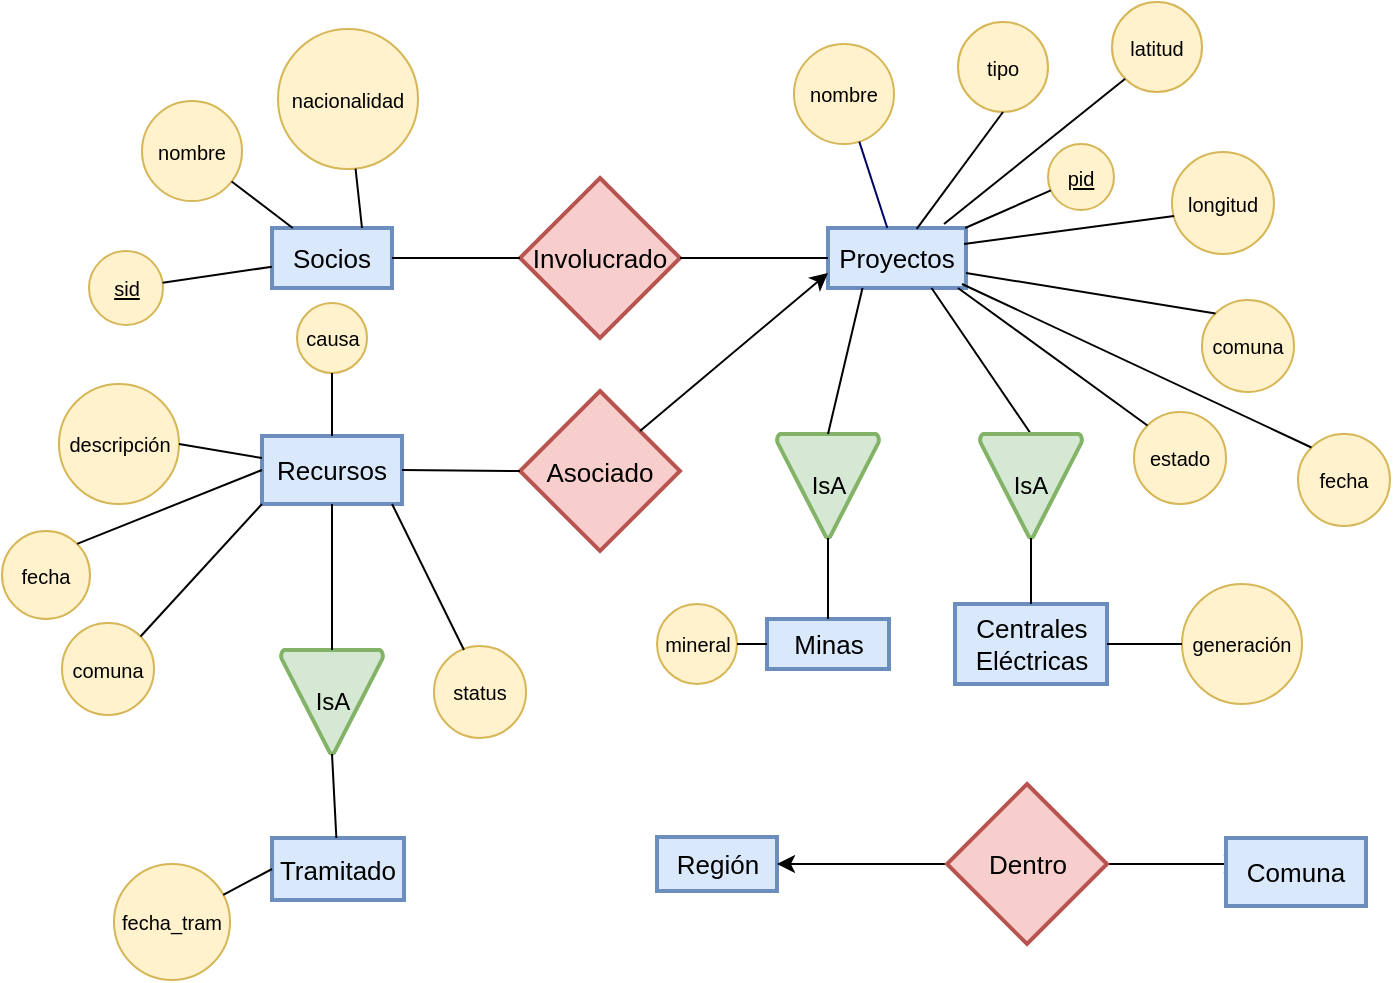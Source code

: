 <mxfile pages="2" version="11.2.8" type="device"><diagram id="fc1f3b67-3c9b-b1b3-7705-706421d27264" name="ERD Habit Tracker app"><mxGraphModel dx="1807" dy="481" grid="1" gridSize="10" guides="1" tooltips="1" connect="1" arrows="1" fold="1" page="1" pageScale="1" pageWidth="850" pageHeight="1100" math="0" shadow="0"><root><mxCell id="0"/><mxCell id="1" parent="0"/><mxCell id="4cd4486c729dc68b-1" value="Socios" style="strokeWidth=2;whiteSpace=wrap;html=1;align=center;fontSize=13;fontFamily=Helvetica;strokeColor=#6c8ebf;fillColor=#dae8fc;" parent="1" vertex="1"><mxGeometry x="105" y="162" width="60" height="30" as="geometry"/></mxCell><mxCell id="4a63a70a29bb4ada-1" value="nombre" style="ellipse;whiteSpace=wrap;html=1;aspect=fixed;fontSize=10;fillColor=#fff2cc;strokeColor=#d6b656;" parent="1" vertex="1"><mxGeometry x="40" y="98.5" width="50" height="50" as="geometry"/></mxCell><mxCell id="4a63a70a29bb4ada-2" value="&lt;u&gt;sid&lt;/u&gt;" style="ellipse;whiteSpace=wrap;html=1;aspect=fixed;fontSize=10;fillColor=#fff2cc;strokeColor=#d6b656;" parent="1" vertex="1"><mxGeometry x="13.5" y="173.5" width="37" height="37" as="geometry"/></mxCell><mxCell id="4a63a70a29bb4ada-5" value="Proyectos" style="strokeWidth=2;whiteSpace=wrap;html=1;align=center;fontSize=13;fontFamily=Helvetica;strokeColor=#6c8ebf;fillColor=#dae8fc;" parent="1" vertex="1"><mxGeometry x="383" y="162" width="69" height="30" as="geometry"/></mxCell><mxCell id="4a63a70a29bb4ada-6" value="nombre" style="ellipse;whiteSpace=wrap;html=1;aspect=fixed;fontSize=10;fillColor=#fff2cc;strokeColor=#d6b656;" parent="1" vertex="1"><mxGeometry x="366" y="70" width="50" height="50" as="geometry"/></mxCell><mxCell id="5ecfb9fce94ea102-6" value="" style="edgeStyle=none;rounded=0;html=1;startArrow=none;startFill=0;endArrow=none;endFill=0;jettySize=auto;orthogonalLoop=1;strokeColor=#000066;fontSize=13;" parent="1" source="4a63a70a29bb4ada-6" target="4a63a70a29bb4ada-5" edge="1"><mxGeometry relative="1" as="geometry"/></mxCell><mxCell id="4a63a70a29bb4ada-8" value="&lt;u&gt;pid&lt;/u&gt;" style="ellipse;whiteSpace=wrap;html=1;aspect=fixed;fontSize=10;fillColor=#fff2cc;strokeColor=#d6b656;" parent="1" vertex="1"><mxGeometry x="493" y="120" width="33" height="33" as="geometry"/></mxCell><mxCell id="4a63a70a29bb4ada-48" style="rounded=0;html=1;endArrow=none;endFill=0;jettySize=auto;orthogonalLoop=1;fontSize=12;" parent="1" source="4a63a70a29bb4ada-8" target="4a63a70a29bb4ada-5" edge="1"><mxGeometry relative="1" as="geometry"/></mxCell><mxCell id="4a63a70a29bb4ada-54" style="edgeStyle=none;rounded=0;html=1;endArrow=none;endFill=0;jettySize=auto;orthogonalLoop=1;fontSize=12;" parent="1" source="4a63a70a29bb4ada-2" target="4cd4486c729dc68b-1" edge="1"><mxGeometry relative="1" as="geometry"/></mxCell><mxCell id="4a63a70a29bb4ada-55" style="edgeStyle=none;rounded=0;html=1;endArrow=none;endFill=0;jettySize=auto;orthogonalLoop=1;fontSize=12;" parent="1" source="4a63a70a29bb4ada-1" target="4cd4486c729dc68b-1" edge="1"><mxGeometry relative="1" as="geometry"/></mxCell><mxCell id="4a63a70a29bb4ada-4" value="Involucrado" style="shape=rhombus;strokeWidth=2;fontSize=13;perimeter=rhombusPerimeter;whiteSpace=wrap;html=1;align=center;fillColor=#f8cecc;strokeColor=#b85450;" parent="1" vertex="1"><mxGeometry x="229" y="137" width="80" height="80" as="geometry"/></mxCell><mxCell id="Z2ZBK7gpuaNZrkagt2NN-3" value="" style="endArrow=none;html=1;exitX=1;exitY=0.5;exitDx=0;exitDy=0;entryX=0;entryY=0.5;entryDx=0;entryDy=0;" parent="1" source="4cd4486c729dc68b-1" target="4a63a70a29bb4ada-4" edge="1"><mxGeometry width="50" height="50" relative="1" as="geometry"><mxPoint x="240" y="385" as="sourcePoint"/><mxPoint x="290" y="335" as="targetPoint"/></mxGeometry></mxCell><mxCell id="Z2ZBK7gpuaNZrkagt2NN-4" value="" style="endArrow=none;html=1;exitX=1;exitY=0.5;exitDx=0;exitDy=0;entryX=0;entryY=0.5;entryDx=0;entryDy=0;" parent="1" source="4a63a70a29bb4ada-4" target="4a63a70a29bb4ada-5" edge="1"><mxGeometry width="50" height="50" relative="1" as="geometry"><mxPoint x="376" y="223" as="sourcePoint"/><mxPoint x="501" y="223" as="targetPoint"/></mxGeometry></mxCell><mxCell id="Z2ZBK7gpuaNZrkagt2NN-5" value="nacionalidad" style="ellipse;whiteSpace=wrap;html=1;aspect=fixed;fontSize=10;fillColor=#fff2cc;strokeColor=#d6b656;" parent="1" vertex="1"><mxGeometry x="108" y="62.5" width="70" height="70" as="geometry"/></mxCell><mxCell id="Z2ZBK7gpuaNZrkagt2NN-57" value="causa" style="ellipse;whiteSpace=wrap;html=1;aspect=fixed;fontSize=10;fillColor=#fff2cc;strokeColor=#d6b656;" parent="1" vertex="1"><mxGeometry x="117.5" y="199.5" width="35" height="35" as="geometry"/></mxCell><mxCell id="Z2ZBK7gpuaNZrkagt2NN-6" style="edgeStyle=none;rounded=0;html=1;endArrow=none;endFill=0;jettySize=auto;orthogonalLoop=1;fontSize=12;entryX=0.75;entryY=0;entryDx=0;entryDy=0;" parent="1" source="Z2ZBK7gpuaNZrkagt2NN-5" target="4cd4486c729dc68b-1" edge="1"><mxGeometry relative="1" as="geometry"><mxPoint x="215.812" y="150" as="targetPoint"/></mxGeometry></mxCell><mxCell id="Z2ZBK7gpuaNZrkagt2NN-8" value="tipo" style="ellipse;whiteSpace=wrap;html=1;aspect=fixed;fontSize=10;fillColor=#fff2cc;strokeColor=#d6b656;" parent="1" vertex="1"><mxGeometry x="448" y="59" width="45" height="45" as="geometry"/></mxCell><mxCell id="Z2ZBK7gpuaNZrkagt2NN-10" value="IsA" style="strokeWidth=2;html=1;shape=mxgraph.flowchart.merge_or_storage;whiteSpace=wrap;fillColor=#d5e8d4;strokeColor=#82b366;" parent="1" vertex="1"><mxGeometry x="357.5" y="265" width="51" height="52" as="geometry"/></mxCell><mxCell id="Z2ZBK7gpuaNZrkagt2NN-13" value="" style="endArrow=none;html=1;exitX=0.75;exitY=1;exitDx=0;exitDy=0;entryX=0.5;entryY=0;entryDx=0;entryDy=0;entryPerimeter=0;" parent="1" source="4a63a70a29bb4ada-5" target="Z2ZBK7gpuaNZrkagt2NN-14" edge="1"><mxGeometry width="50" height="50" relative="1" as="geometry"><mxPoint x="-89" y="790" as="sourcePoint"/><mxPoint x="467.5" y="265" as="targetPoint"/></mxGeometry></mxCell><mxCell id="Z2ZBK7gpuaNZrkagt2NN-14" value="IsA" style="strokeWidth=2;html=1;shape=mxgraph.flowchart.merge_or_storage;whiteSpace=wrap;fillColor=#d5e8d4;strokeColor=#82b366;" parent="1" vertex="1"><mxGeometry x="459" y="265" width="51" height="52" as="geometry"/></mxCell><mxCell id="Z2ZBK7gpuaNZrkagt2NN-15" value="" style="endArrow=none;html=1;entryX=0.5;entryY=0;entryDx=0;entryDy=0;entryPerimeter=0;exitX=0.25;exitY=1;exitDx=0;exitDy=0;" parent="1" source="4a63a70a29bb4ada-5" target="Z2ZBK7gpuaNZrkagt2NN-10" edge="1"><mxGeometry width="50" height="50" relative="1" as="geometry"><mxPoint x="406.625" y="220" as="sourcePoint"/><mxPoint x="365.5" y="265" as="targetPoint"/></mxGeometry></mxCell><mxCell id="Z2ZBK7gpuaNZrkagt2NN-21" style="rounded=0;html=1;endArrow=none;endFill=0;jettySize=auto;orthogonalLoop=1;fontSize=12;entryX=0.643;entryY=0.014;entryDx=0;entryDy=0;entryPerimeter=0;exitX=0.5;exitY=1;exitDx=0;exitDy=0;" parent="1" source="Z2ZBK7gpuaNZrkagt2NN-8" target="4a63a70a29bb4ada-5" edge="1"><mxGeometry relative="1" as="geometry"><mxPoint x="505.549" y="155.311" as="sourcePoint"/><mxPoint x="462" y="182.865" as="targetPoint"/></mxGeometry></mxCell><mxCell id="Z2ZBK7gpuaNZrkagt2NN-24" value="Centrales Eléctricas" style="strokeWidth=2;whiteSpace=wrap;html=1;align=center;fontSize=13;fontFamily=Helvetica;strokeColor=#6c8ebf;fillColor=#dae8fc;" parent="1" vertex="1"><mxGeometry x="446.5" y="350" width="76" height="40" as="geometry"/></mxCell><mxCell id="Z2ZBK7gpuaNZrkagt2NN-25" value="Minas" style="strokeWidth=2;whiteSpace=wrap;html=1;align=center;fontSize=13;fontFamily=Helvetica;strokeColor=#6c8ebf;fillColor=#dae8fc;" parent="1" vertex="1"><mxGeometry x="352.5" y="357.5" width="61" height="25" as="geometry"/></mxCell><mxCell id="Z2ZBK7gpuaNZrkagt2NN-26" value="" style="endArrow=none;html=1;exitX=0.5;exitY=1;exitDx=0;exitDy=0;exitPerimeter=0;" parent="1" source="Z2ZBK7gpuaNZrkagt2NN-10" target="Z2ZBK7gpuaNZrkagt2NN-25" edge="1"><mxGeometry width="50" height="50" relative="1" as="geometry"><mxPoint x="409.25" y="200" as="sourcePoint"/><mxPoint x="392" y="284" as="targetPoint"/></mxGeometry></mxCell><mxCell id="Z2ZBK7gpuaNZrkagt2NN-28" value="" style="endArrow=none;html=1;entryX=0.5;entryY=0;entryDx=0;entryDy=0;exitX=0.5;exitY=1;exitDx=0;exitDy=0;exitPerimeter=0;" parent="1" source="Z2ZBK7gpuaNZrkagt2NN-14" target="Z2ZBK7gpuaNZrkagt2NN-24" edge="1"><mxGeometry width="50" height="50" relative="1" as="geometry"><mxPoint x="419.25" y="210" as="sourcePoint"/><mxPoint x="402" y="294" as="targetPoint"/></mxGeometry></mxCell><mxCell id="Z2ZBK7gpuaNZrkagt2NN-29" value="generación" style="ellipse;whiteSpace=wrap;html=1;aspect=fixed;fontSize=10;fillColor=#fff2cc;strokeColor=#d6b656;" parent="1" vertex="1"><mxGeometry x="560" y="340" width="60" height="60" as="geometry"/></mxCell><mxCell id="Z2ZBK7gpuaNZrkagt2NN-30" style="rounded=0;html=1;endArrow=none;endFill=0;jettySize=auto;orthogonalLoop=1;fontSize=12;entryX=1;entryY=0.5;entryDx=0;entryDy=0;" parent="1" source="Z2ZBK7gpuaNZrkagt2NN-29" target="Z2ZBK7gpuaNZrkagt2NN-24" edge="1"><mxGeometry relative="1" as="geometry"><mxPoint x="662.549" y="361.311" as="sourcePoint"/><mxPoint x="583.367" y="366.42" as="targetPoint"/></mxGeometry></mxCell><mxCell id="Z2ZBK7gpuaNZrkagt2NN-31" value="mineral" style="ellipse;whiteSpace=wrap;html=1;aspect=fixed;fontSize=10;fillColor=#fff2cc;strokeColor=#d6b656;" parent="1" vertex="1"><mxGeometry x="297.5" y="350" width="40" height="40" as="geometry"/></mxCell><mxCell id="Z2ZBK7gpuaNZrkagt2NN-32" style="rounded=0;html=1;endArrow=none;endFill=0;jettySize=auto;orthogonalLoop=1;fontSize=12;entryX=0;entryY=0.5;entryDx=0;entryDy=0;" parent="1" source="Z2ZBK7gpuaNZrkagt2NN-31" target="Z2ZBK7gpuaNZrkagt2NN-25" edge="1"><mxGeometry relative="1" as="geometry"><mxPoint x="337.549" y="383.811" as="sourcePoint"/><mxPoint x="330" y="398" as="targetPoint"/></mxGeometry></mxCell><mxCell id="Z2ZBK7gpuaNZrkagt2NN-33" value="latitud" style="ellipse;whiteSpace=wrap;html=1;aspect=fixed;fontSize=10;fillColor=#fff2cc;strokeColor=#d6b656;" parent="1" vertex="1"><mxGeometry x="525" y="49" width="45" height="45" as="geometry"/></mxCell><mxCell id="Z2ZBK7gpuaNZrkagt2NN-34" style="rounded=0;html=1;endArrow=none;endFill=0;jettySize=auto;orthogonalLoop=1;fontSize=12;exitX=0;exitY=1;exitDx=0;exitDy=0;" parent="1" source="Z2ZBK7gpuaNZrkagt2NN-33" edge="1"><mxGeometry relative="1" as="geometry"><mxPoint x="515.549" y="165.311" as="sourcePoint"/><mxPoint x="441" y="160" as="targetPoint"/></mxGeometry></mxCell><mxCell id="Z2ZBK7gpuaNZrkagt2NN-36" value="longitud" style="ellipse;whiteSpace=wrap;html=1;aspect=fixed;fontSize=10;fillColor=#fff2cc;strokeColor=#d6b656;" parent="1" vertex="1"><mxGeometry x="555" y="124" width="51" height="51" as="geometry"/></mxCell><mxCell id="Z2ZBK7gpuaNZrkagt2NN-37" style="rounded=0;html=1;endArrow=none;endFill=0;jettySize=auto;orthogonalLoop=1;fontSize=12;exitX=0.021;exitY=0.627;exitDx=0;exitDy=0;exitPerimeter=0;" parent="1" source="Z2ZBK7gpuaNZrkagt2NN-36" edge="1"><mxGeometry relative="1" as="geometry"><mxPoint x="525.549" y="175.311" as="sourcePoint"/><mxPoint x="451" y="170" as="targetPoint"/></mxGeometry></mxCell><mxCell id="Z2ZBK7gpuaNZrkagt2NN-40" value="comuna" style="ellipse;whiteSpace=wrap;html=1;aspect=fixed;fontSize=10;fillColor=#fff2cc;strokeColor=#d6b656;" parent="1" vertex="1"><mxGeometry x="570" y="198" width="46" height="46" as="geometry"/></mxCell><mxCell id="Z2ZBK7gpuaNZrkagt2NN-42" style="rounded=0;html=1;endArrow=none;endFill=0;jettySize=auto;orthogonalLoop=1;fontSize=12;exitX=0;exitY=0;exitDx=0;exitDy=0;entryX=1;entryY=0.75;entryDx=0;entryDy=0;" parent="1" source="Z2ZBK7gpuaNZrkagt2NN-40" target="4a63a70a29bb4ada-5" edge="1"><mxGeometry relative="1" as="geometry"><mxPoint x="628.966" y="190.842" as="sourcePoint"/><mxPoint x="461" y="185.995" as="targetPoint"/></mxGeometry></mxCell><mxCell id="Z2ZBK7gpuaNZrkagt2NN-43" value="fecha" style="ellipse;whiteSpace=wrap;html=1;aspect=fixed;fontSize=10;fillColor=#fff2cc;strokeColor=#d6b656;" parent="1" vertex="1"><mxGeometry x="618" y="265" width="46" height="46" as="geometry"/></mxCell><mxCell id="Z2ZBK7gpuaNZrkagt2NN-44" style="rounded=0;html=1;endArrow=none;endFill=0;jettySize=auto;orthogonalLoop=1;fontSize=12;exitX=0;exitY=0;exitDx=0;exitDy=0;" parent="1" source="Z2ZBK7gpuaNZrkagt2NN-43" edge="1"><mxGeometry relative="1" as="geometry"><mxPoint x="685.466" y="251.842" as="sourcePoint"/><mxPoint x="450" y="190" as="targetPoint"/></mxGeometry></mxCell><mxCell id="Z2ZBK7gpuaNZrkagt2NN-45" value="estado" style="ellipse;whiteSpace=wrap;html=1;aspect=fixed;fontSize=10;fillColor=#fff2cc;strokeColor=#d6b656;" parent="1" vertex="1"><mxGeometry x="536" y="254" width="46" height="46" as="geometry"/></mxCell><mxCell id="Z2ZBK7gpuaNZrkagt2NN-46" style="rounded=0;html=1;endArrow=none;endFill=0;jettySize=auto;orthogonalLoop=1;fontSize=12;exitX=0;exitY=0;exitDx=0;exitDy=0;entryX=0.942;entryY=1;entryDx=0;entryDy=0;entryPerimeter=0;" parent="1" source="Z2ZBK7gpuaNZrkagt2NN-45" target="4a63a70a29bb4ada-5" edge="1"><mxGeometry relative="1" as="geometry"><mxPoint x="695.466" y="261.842" as="sourcePoint"/><mxPoint x="461" y="192.5" as="targetPoint"/></mxGeometry></mxCell><mxCell id="Z2ZBK7gpuaNZrkagt2NN-48" value="Recursos" style="strokeWidth=2;whiteSpace=wrap;html=1;align=center;fontSize=13;fontFamily=Helvetica;strokeColor=#6c8ebf;fillColor=#dae8fc;" parent="1" vertex="1"><mxGeometry x="100" y="266" width="70" height="34" as="geometry"/></mxCell><mxCell id="Z2ZBK7gpuaNZrkagt2NN-50" value="Asociado" style="shape=rhombus;strokeWidth=2;fontSize=13;perimeter=rhombusPerimeter;whiteSpace=wrap;html=1;align=center;fillColor=#f8cecc;strokeColor=#b85450;" parent="1" vertex="1"><mxGeometry x="229" y="243.5" width="80" height="80" as="geometry"/></mxCell><mxCell id="Z2ZBK7gpuaNZrkagt2NN-53" value="" style="endArrow=classic;html=1;exitX=1;exitY=0;exitDx=0;exitDy=0;entryX=0;entryY=0.75;entryDx=0;entryDy=0;" parent="1" source="Z2ZBK7gpuaNZrkagt2NN-50" target="4a63a70a29bb4ada-5" edge="1"><mxGeometry width="50" height="50" relative="1" as="geometry"><mxPoint x="290" y="270" as="sourcePoint"/><mxPoint x="80" y="740" as="targetPoint"/></mxGeometry></mxCell><mxCell id="Z2ZBK7gpuaNZrkagt2NN-55" value="" style="endArrow=none;html=1;exitX=1;exitY=0.5;exitDx=0;exitDy=0;entryX=0;entryY=0.5;entryDx=0;entryDy=0;" parent="1" source="Z2ZBK7gpuaNZrkagt2NN-48" target="Z2ZBK7gpuaNZrkagt2NN-50" edge="1"><mxGeometry width="50" height="50" relative="1" as="geometry"><mxPoint x="30" y="790" as="sourcePoint"/><mxPoint x="80" y="740" as="targetPoint"/></mxGeometry></mxCell><mxCell id="Z2ZBK7gpuaNZrkagt2NN-59" value="descripción" style="ellipse;whiteSpace=wrap;html=1;aspect=fixed;fontSize=10;fillColor=#fff2cc;strokeColor=#d6b656;" parent="1" vertex="1"><mxGeometry x="-1.5" y="240" width="60" height="60" as="geometry"/></mxCell><mxCell id="Z2ZBK7gpuaNZrkagt2NN-60" style="edgeStyle=none;rounded=0;html=1;endArrow=none;endFill=0;jettySize=auto;orthogonalLoop=1;fontSize=12;exitX=1;exitY=0.5;exitDx=0;exitDy=0;" parent="1" source="Z2ZBK7gpuaNZrkagt2NN-59" target="Z2ZBK7gpuaNZrkagt2NN-48" edge="1"><mxGeometry relative="1" as="geometry"><mxPoint x="54.329" y="245.489" as="sourcePoint"/><mxPoint x="94" y="329" as="targetPoint"/></mxGeometry></mxCell><mxCell id="Z2ZBK7gpuaNZrkagt2NN-61" value="fecha" style="ellipse;whiteSpace=wrap;html=1;aspect=fixed;fontSize=10;fillColor=#fff2cc;strokeColor=#d6b656;" parent="1" vertex="1"><mxGeometry x="-30" y="313.5" width="44" height="44" as="geometry"/></mxCell><mxCell id="Z2ZBK7gpuaNZrkagt2NN-62" style="edgeStyle=none;rounded=0;html=1;endArrow=none;endFill=0;jettySize=auto;orthogonalLoop=1;fontSize=12;exitX=1;exitY=0;exitDx=0;exitDy=0;entryX=0;entryY=0.5;entryDx=0;entryDy=0;" parent="1" source="Z2ZBK7gpuaNZrkagt2NN-61" target="Z2ZBK7gpuaNZrkagt2NN-48" edge="1"><mxGeometry relative="1" as="geometry"><mxPoint x="97.829" y="301.989" as="sourcePoint"/><mxPoint x="130.421" y="320.5" as="targetPoint"/></mxGeometry></mxCell><mxCell id="Z2ZBK7gpuaNZrkagt2NN-65" value="comuna" style="ellipse;whiteSpace=wrap;html=1;aspect=fixed;fontSize=10;fillColor=#fff2cc;strokeColor=#d6b656;" parent="1" vertex="1"><mxGeometry y="359.5" width="46" height="46" as="geometry"/></mxCell><mxCell id="Z2ZBK7gpuaNZrkagt2NN-66" style="rounded=0;html=1;endArrow=none;endFill=0;jettySize=auto;orthogonalLoop=1;fontSize=12;exitX=1;exitY=0;exitDx=0;exitDy=0;entryX=0;entryY=1;entryDx=0;entryDy=0;entryPerimeter=0;" parent="1" source="Z2ZBK7gpuaNZrkagt2NN-65" target="Z2ZBK7gpuaNZrkagt2NN-48" edge="1"><mxGeometry relative="1" as="geometry"><mxPoint x="266.966" y="421.342" as="sourcePoint"/><mxPoint x="90" y="415" as="targetPoint"/></mxGeometry></mxCell><mxCell id="Z2ZBK7gpuaNZrkagt2NN-68" value="status" style="ellipse;whiteSpace=wrap;html=1;aspect=fixed;fontSize=10;fillColor=#fff2cc;strokeColor=#d6b656;" parent="1" vertex="1"><mxGeometry x="186" y="371" width="46" height="46" as="geometry"/></mxCell><mxCell id="Z2ZBK7gpuaNZrkagt2NN-69" style="rounded=0;html=1;endArrow=none;endFill=0;jettySize=auto;orthogonalLoop=1;fontSize=12;exitX=0.326;exitY=0.043;exitDx=0;exitDy=0;exitPerimeter=0;entryX=0.929;entryY=1;entryDx=0;entryDy=0;entryPerimeter=0;" parent="1" source="Z2ZBK7gpuaNZrkagt2NN-68" target="Z2ZBK7gpuaNZrkagt2NN-48" edge="1"><mxGeometry relative="1" as="geometry"><mxPoint x="240.049" y="450.311" as="sourcePoint"/><mxPoint x="214.5" y="304" as="targetPoint"/></mxGeometry></mxCell><mxCell id="Z2ZBK7gpuaNZrkagt2NN-72" value="IsA" style="strokeWidth=2;html=1;shape=mxgraph.flowchart.merge_or_storage;whiteSpace=wrap;fillColor=#d5e8d4;strokeColor=#82b366;" parent="1" vertex="1"><mxGeometry x="109.5" y="373" width="51" height="52" as="geometry"/></mxCell><mxCell id="Z2ZBK7gpuaNZrkagt2NN-73" value="" style="endArrow=none;html=1;entryX=0.5;entryY=0;entryDx=0;entryDy=0;entryPerimeter=0;exitX=0.5;exitY=1;exitDx=0;exitDy=0;" parent="1" source="Z2ZBK7gpuaNZrkagt2NN-48" target="Z2ZBK7gpuaNZrkagt2NN-72" edge="1"><mxGeometry width="50" height="50" relative="1" as="geometry"><mxPoint x="152.25" y="300" as="sourcePoint"/><mxPoint x="117.5" y="373" as="targetPoint"/></mxGeometry></mxCell><mxCell id="Z2ZBK7gpuaNZrkagt2NN-74" value="Tramitado" style="strokeWidth=2;whiteSpace=wrap;html=1;align=center;fontSize=13;fontFamily=Helvetica;strokeColor=#6c8ebf;fillColor=#dae8fc;" parent="1" vertex="1"><mxGeometry x="105" y="467" width="66" height="31" as="geometry"/></mxCell><mxCell id="Z2ZBK7gpuaNZrkagt2NN-75" value="" style="endArrow=none;html=1;exitX=0.5;exitY=1;exitDx=0;exitDy=0;exitPerimeter=0;" parent="1" source="Z2ZBK7gpuaNZrkagt2NN-72" target="Z2ZBK7gpuaNZrkagt2NN-74" edge="1"><mxGeometry width="50" height="50" relative="1" as="geometry"><mxPoint x="161.25" y="308" as="sourcePoint"/><mxPoint x="144" y="392" as="targetPoint"/></mxGeometry></mxCell><mxCell id="Z2ZBK7gpuaNZrkagt2NN-76" value="fecha_tram" style="ellipse;whiteSpace=wrap;html=1;aspect=fixed;fontSize=10;fillColor=#fff2cc;strokeColor=#d6b656;" parent="1" vertex="1"><mxGeometry x="26" y="480" width="58" height="58" as="geometry"/></mxCell><mxCell id="Z2ZBK7gpuaNZrkagt2NN-77" style="rounded=0;html=1;endArrow=none;endFill=0;jettySize=auto;orthogonalLoop=1;fontSize=12;entryX=0;entryY=0.5;entryDx=0;entryDy=0;" parent="1" source="Z2ZBK7gpuaNZrkagt2NN-76" target="Z2ZBK7gpuaNZrkagt2NN-74" edge="1"><mxGeometry relative="1" as="geometry"><mxPoint x="89.549" y="491.811" as="sourcePoint"/><mxPoint x="82" y="506" as="targetPoint"/></mxGeometry></mxCell><mxCell id="Z2ZBK7gpuaNZrkagt2NN-78" style="edgeStyle=none;rounded=0;html=1;endArrow=none;endFill=0;jettySize=auto;orthogonalLoop=1;fontSize=12;exitX=0.5;exitY=1;exitDx=0;exitDy=0;entryX=0.5;entryY=0;entryDx=0;entryDy=0;" parent="1" source="Z2ZBK7gpuaNZrkagt2NN-57" target="Z2ZBK7gpuaNZrkagt2NN-48" edge="1"><mxGeometry relative="1" as="geometry"><mxPoint x="68.5" y="280" as="sourcePoint"/><mxPoint x="110" y="287.052" as="targetPoint"/></mxGeometry></mxCell><mxCell id="qIBdi2ammqheItIqQaGz-1" value="Región" style="strokeWidth=2;whiteSpace=wrap;html=1;align=center;fontSize=13;fontFamily=Helvetica;strokeColor=#6c8ebf;fillColor=#dae8fc;" vertex="1" parent="1"><mxGeometry x="297.5" y="466.5" width="60" height="27" as="geometry"/></mxCell><mxCell id="qIBdi2ammqheItIqQaGz-6" style="edgeStyle=orthogonalEdgeStyle;rounded=0;orthogonalLoop=1;jettySize=auto;html=1;entryX=0.114;entryY=0.382;entryDx=0;entryDy=0;entryPerimeter=0;" edge="1" parent="1" source="qIBdi2ammqheItIqQaGz-2" target="qIBdi2ammqheItIqQaGz-3"><mxGeometry relative="1" as="geometry"/></mxCell><mxCell id="qIBdi2ammqheItIqQaGz-7" style="edgeStyle=orthogonalEdgeStyle;rounded=0;orthogonalLoop=1;jettySize=auto;html=1;entryX=1;entryY=0.5;entryDx=0;entryDy=0;" edge="1" parent="1" source="qIBdi2ammqheItIqQaGz-2" target="qIBdi2ammqheItIqQaGz-1"><mxGeometry relative="1" as="geometry"><mxPoint x="400" y="480" as="targetPoint"/></mxGeometry></mxCell><mxCell id="qIBdi2ammqheItIqQaGz-2" value="Dentro" style="shape=rhombus;strokeWidth=2;fontSize=13;perimeter=rhombusPerimeter;whiteSpace=wrap;html=1;align=center;fillColor=#f8cecc;strokeColor=#b85450;" vertex="1" parent="1"><mxGeometry x="442.5" y="440" width="80" height="80" as="geometry"/></mxCell><mxCell id="qIBdi2ammqheItIqQaGz-3" value="Comuna" style="strokeWidth=2;whiteSpace=wrap;html=1;align=center;fontSize=13;fontFamily=Helvetica;strokeColor=#6c8ebf;fillColor=#dae8fc;" vertex="1" parent="1"><mxGeometry x="582" y="467" width="70" height="34" as="geometry"/></mxCell></root></mxGraphModel></diagram><diagram id="cdb5e136-1861-7ef1-5e76-c57f7e18aa8d" name="ERD Data Structure - Habit Tracker App"><mxGraphModel pageWidth="1100" pageHeight="850" fold="1" pageScale="1" math="0" shadow="0"><root><mxCell id="0"/><mxCell id="1" parent="0"/><mxCell id="4a63a70a29bb4ada-31" value="" style="edgeStyle=none;rounded=0;html=1;startArrow=ERzeroToMany;startFill=1;endArrow=ERzeroToOne;endFill=1;jettySize=auto;orthogonalLoop=1;fontSize=10;strokeColor=#000066;" edge="1" source="4a63a70a29bb4ada-1" target="4a63a70a29bb4ada-18" parent="1"><mxGeometry relative="1" as="geometry"/></mxCell><mxCell id="4a63a70a29bb4ada-45" value="" style="edgeStyle=none;rounded=0;html=1;startArrow=ERoneToMany;startFill=0;endArrow=ERzeroToMany;endFill=1;jettySize=auto;orthogonalLoop=1;fontSize=10;strokeColor=#000066;" edge="1" source="4a63a70a29bb4ada-1" target="4a63a70a29bb4ada-32" parent="1"><mxGeometry relative="1" as="geometry"/></mxCell><mxCell id="4a63a70a29bb4ada-1" value="Users" style="swimlane;fontStyle=0;childLayout=stackLayout;horizontal=1;startSize=26;fillColor=#ffe6cc;horizontalStack=0;resizeParent=1;resizeParentMax=0;resizeLast=0;collapsible=1;marginBottom=0;swimlaneFillColor=#ffffff;align=center;strokeWidth=1;fontSize=13;strokeColor=#d79b00;" vertex="1" parent="1"><mxGeometry x="80" y="41" width="160" height="144" as="geometry"/></mxCell><mxCell id="4a63a70a29bb4ada-2" value="UserID" style="shape=partialRectangle;top=0;left=0;right=0;bottom=1;align=left;verticalAlign=middle;fillColor=none;spacingLeft=34;spacingRight=4;overflow=hidden;rotatable=0;points=[[0,0.5],[1,0.5]];portConstraint=eastwest;dropTarget=0;fontStyle=5;" vertex="1" parent="4a63a70a29bb4ada-1"><mxGeometry y="26" width="160" height="30" as="geometry"/></mxCell><mxCell id="4a63a70a29bb4ada-3" value="PK" style="shape=partialRectangle;top=0;left=0;bottom=0;fillColor=none;align=left;verticalAlign=middle;spacingLeft=4;spacingRight=4;overflow=hidden;rotatable=0;points=[];portConstraint=eastwest;part=1;fontStyle=1" vertex="1" connectable="0" parent="4a63a70a29bb4ada-2"><mxGeometry width="30" height="30" as="geometry"/></mxCell><mxCell id="4a63a70a29bb4ada-6" value="CoachID" style="shape=partialRectangle;top=0;left=0;right=0;bottom=0;align=left;verticalAlign=top;fillColor=none;spacingLeft=34;spacingRight=4;overflow=hidden;rotatable=0;points=[[0,0.5],[1,0.5]];portConstraint=eastwest;dropTarget=0;fontStyle=2" vertex="1" parent="4a63a70a29bb4ada-1"><mxGeometry y="56" width="160" height="26" as="geometry"/></mxCell><mxCell id="4a63a70a29bb4ada-7" value="FK" style="shape=partialRectangle;top=0;left=0;bottom=0;fillColor=none;align=left;verticalAlign=top;spacingLeft=4;spacingRight=4;overflow=hidden;rotatable=0;points=[];portConstraint=eastwest;part=1;fontStyle=2" vertex="1" connectable="0" parent="4a63a70a29bb4ada-6"><mxGeometry width="30" height="26" as="geometry"/></mxCell><mxCell id="5ecfb9fce94ea102-8" value="Name" style="shape=partialRectangle;top=0;left=0;right=0;bottom=0;align=left;verticalAlign=top;fillColor=none;spacingLeft=34;spacingRight=4;overflow=hidden;rotatable=0;points=[[0,0.5],[1,0.5]];portConstraint=eastwest;dropTarget=0;" vertex="1" parent="4a63a70a29bb4ada-1"><mxGeometry y="82" width="160" height="26" as="geometry"/></mxCell><mxCell id="5ecfb9fce94ea102-9" value="" style="shape=partialRectangle;top=0;left=0;bottom=0;fillColor=none;align=left;verticalAlign=top;spacingLeft=4;spacingRight=4;overflow=hidden;rotatable=0;points=[];portConstraint=eastwest;part=1;" vertex="1" connectable="0" parent="5ecfb9fce94ea102-8"><mxGeometry width="30" height="26" as="geometry"/></mxCell><mxCell id="4a63a70a29bb4ada-16" value="HabitNum" style="shape=partialRectangle;top=0;left=0;right=0;bottom=0;align=left;verticalAlign=top;fillColor=none;spacingLeft=34;spacingRight=4;overflow=hidden;rotatable=0;points=[[0,0.5],[1,0.5]];portConstraint=eastwest;dropTarget=0;" vertex="1" parent="4a63a70a29bb4ada-1"><mxGeometry y="108" width="160" height="26" as="geometry"/></mxCell><mxCell id="4a63a70a29bb4ada-17" value="" style="shape=partialRectangle;top=0;left=0;bottom=0;fillColor=none;align=left;verticalAlign=top;spacingLeft=4;spacingRight=4;overflow=hidden;rotatable=0;points=[];portConstraint=eastwest;part=1;" vertex="1" connectable="0" parent="4a63a70a29bb4ada-16"><mxGeometry width="30" height="26" as="geometry"/></mxCell><mxCell id="4a63a70a29bb4ada-10" value="" style="shape=partialRectangle;top=0;left=0;right=0;bottom=0;align=left;verticalAlign=top;fillColor=none;spacingLeft=34;spacingRight=4;overflow=hidden;rotatable=0;points=[[0,0.5],[1,0.5]];portConstraint=eastwest;dropTarget=0;" vertex="1" parent="4a63a70a29bb4ada-1"><mxGeometry y="134" width="160" height="10" as="geometry"/></mxCell><mxCell id="4a63a70a29bb4ada-11" value="" style="shape=partialRectangle;top=0;left=0;bottom=0;fillColor=none;align=left;verticalAlign=top;spacingLeft=4;spacingRight=4;overflow=hidden;rotatable=0;points=[];portConstraint=eastwest;part=1;" vertex="1" connectable="0" parent="4a63a70a29bb4ada-10"><mxGeometry width="30" height="10" as="geometry"/></mxCell><mxCell id="4a63a70a29bb4ada-32" value="Habits" style="swimlane;fontStyle=0;childLayout=stackLayout;horizontal=1;startSize=26;fillColor=#FFE6CC;horizontalStack=0;resizeParent=1;resizeParentMax=0;resizeLast=0;collapsible=1;marginBottom=0;swimlaneFillColor=#ffffff;align=center;strokeWidth=1;fontSize=13;strokeColor=#d79b00;" vertex="1" parent="1"><mxGeometry x="429" y="67" width="160" height="92" as="geometry"/></mxCell><mxCell id="4a63a70a29bb4ada-33" value="HabitID" style="shape=partialRectangle;top=0;left=0;right=0;bottom=1;align=left;verticalAlign=middle;fillColor=none;spacingLeft=34;spacingRight=4;overflow=hidden;rotatable=0;points=[[0,0.5],[1,0.5]];portConstraint=eastwest;dropTarget=0;fontStyle=5;" vertex="1" parent="4a63a70a29bb4ada-32"><mxGeometry y="26" width="160" height="30" as="geometry"/></mxCell><mxCell id="4a63a70a29bb4ada-34" value="PK" style="shape=partialRectangle;top=0;left=0;bottom=0;fillColor=none;align=left;verticalAlign=middle;spacingLeft=4;spacingRight=4;overflow=hidden;rotatable=0;points=[];portConstraint=eastwest;part=1;fontStyle=1" vertex="1" connectable="0" parent="4a63a70a29bb4ada-33"><mxGeometry width="30" height="30" as="geometry"/></mxCell><mxCell id="4a63a70a29bb4ada-37" value="HabitName" style="shape=partialRectangle;top=0;left=0;right=0;bottom=0;align=left;verticalAlign=top;fillColor=none;spacingLeft=34;spacingRight=4;overflow=hidden;rotatable=0;points=[[0,0.5],[1,0.5]];portConstraint=eastwest;dropTarget=0;" vertex="1" parent="4a63a70a29bb4ada-32"><mxGeometry y="56" width="160" height="26" as="geometry"/></mxCell><mxCell id="4a63a70a29bb4ada-38" value="" style="shape=partialRectangle;top=0;left=0;bottom=0;fillColor=none;align=left;verticalAlign=top;spacingLeft=4;spacingRight=4;overflow=hidden;rotatable=0;points=[];portConstraint=eastwest;part=1;" vertex="1" connectable="0" parent="4a63a70a29bb4ada-37"><mxGeometry width="30" height="26" as="geometry"/></mxCell><mxCell id="4a63a70a29bb4ada-43" value="" style="shape=partialRectangle;top=0;left=0;right=0;bottom=0;align=left;verticalAlign=top;fillColor=none;spacingLeft=34;spacingRight=4;overflow=hidden;rotatable=0;points=[[0,0.5],[1,0.5]];portConstraint=eastwest;dropTarget=0;" vertex="1" parent="4a63a70a29bb4ada-32"><mxGeometry y="82" width="160" height="10" as="geometry"/></mxCell><mxCell id="4a63a70a29bb4ada-44" value="" style="shape=partialRectangle;top=0;left=0;bottom=0;fillColor=none;align=left;verticalAlign=top;spacingLeft=4;spacingRight=4;overflow=hidden;rotatable=0;points=[];portConstraint=eastwest;part=1;" vertex="1" connectable="0" parent="4a63a70a29bb4ada-43"><mxGeometry width="30" height="10" as="geometry"/></mxCell><mxCell id="4a63a70a29bb4ada-18" value="Coaches" style="swimlane;fontStyle=0;childLayout=stackLayout;horizontal=1;startSize=26;fillColor=#ffe6cc;horizontalStack=0;resizeParent=1;resizeParentMax=0;resizeLast=0;collapsible=1;marginBottom=0;swimlaneFillColor=#ffffff;align=center;strokeWidth=1;fontSize=13;strokeColor=#d79b00;" vertex="1" parent="1"><mxGeometry x="82" y="280" width="160" height="92" as="geometry"/></mxCell><mxCell id="4a63a70a29bb4ada-19" value="CoachID" style="shape=partialRectangle;top=0;left=0;right=0;bottom=1;align=left;verticalAlign=middle;fillColor=none;spacingLeft=34;spacingRight=4;overflow=hidden;rotatable=0;points=[[0,0.5],[1,0.5]];portConstraint=eastwest;dropTarget=0;fontStyle=5;" vertex="1" parent="4a63a70a29bb4ada-18"><mxGeometry y="26" width="160" height="30" as="geometry"/></mxCell><mxCell id="4a63a70a29bb4ada-20" value="PK" style="shape=partialRectangle;top=0;left=0;bottom=0;fillColor=none;align=left;verticalAlign=middle;spacingLeft=4;spacingRight=4;overflow=hidden;rotatable=0;points=[];portConstraint=eastwest;part=1;" vertex="1" connectable="0" parent="4a63a70a29bb4ada-19"><mxGeometry width="30" height="30" as="geometry"/></mxCell><mxCell id="4a63a70a29bb4ada-23" value="Name" style="shape=partialRectangle;top=0;left=0;right=0;bottom=0;align=left;verticalAlign=top;fillColor=none;spacingLeft=34;spacingRight=4;overflow=hidden;rotatable=0;points=[[0,0.5],[1,0.5]];portConstraint=eastwest;dropTarget=0;" vertex="1" parent="4a63a70a29bb4ada-18"><mxGeometry y="56" width="160" height="26" as="geometry"/></mxCell><mxCell id="4a63a70a29bb4ada-24" value="" style="shape=partialRectangle;top=0;left=0;bottom=0;fillColor=none;align=left;verticalAlign=top;spacingLeft=4;spacingRight=4;overflow=hidden;rotatable=0;points=[];portConstraint=eastwest;part=1;" vertex="1" connectable="0" parent="4a63a70a29bb4ada-23"><mxGeometry width="30" height="26" as="geometry"/></mxCell><mxCell id="4a63a70a29bb4ada-29" value="" style="shape=partialRectangle;top=0;left=0;right=0;bottom=0;align=left;verticalAlign=top;fillColor=none;spacingLeft=34;spacingRight=4;overflow=hidden;rotatable=0;points=[[0,0.5],[1,0.5]];portConstraint=eastwest;dropTarget=0;" vertex="1" parent="4a63a70a29bb4ada-18"><mxGeometry y="82" width="160" height="10" as="geometry"/></mxCell><mxCell id="4a63a70a29bb4ada-30" value="" style="shape=partialRectangle;top=0;left=0;bottom=0;fillColor=none;align=left;verticalAlign=top;spacingLeft=4;spacingRight=4;overflow=hidden;rotatable=0;points=[];portConstraint=eastwest;part=1;" vertex="1" connectable="0" parent="4a63a70a29bb4ada-29"><mxGeometry width="30" height="10" as="geometry"/></mxCell><mxCell id="4a63a70a29bb4ada-48" value="" style="edgeStyle=none;rounded=0;html=1;startArrow=ERmandOne;startFill=0;endArrow=ERzeroToMany;endFill=1;jettySize=auto;orthogonalLoop=1;strokeColor=#000066;fontSize=10;" edge="1" source="4a63a70a29bb4ada-12" target="4a63a70a29bb4ada-26" parent="1"><mxGeometry relative="1" as="geometry"/></mxCell><mxCell id="4a63a70a29bb4ada-12" value="Checkins" style="swimlane;fontStyle=0;childLayout=stackLayout;horizontal=1;startSize=26;fillColor=#ffe6cc;horizontalStack=0;resizeParent=1;resizeParentMax=0;resizeLast=0;collapsible=1;marginBottom=0;swimlaneFillColor=#ffffff;align=center;strokeWidth=1;fontSize=13;strokeColor=#d79b00;" vertex="1" parent="1"><mxGeometry x="655" y="67" width="160" height="134" as="geometry"/></mxCell><mxCell id="4a63a70a29bb4ada-13" value="HabitCheckinID" style="shape=partialRectangle;top=0;left=0;right=0;bottom=1;align=left;verticalAlign=middle;fillColor=none;spacingLeft=34;spacingRight=4;overflow=hidden;rotatable=0;points=[[0,0.5],[1,0.5]];portConstraint=eastwest;dropTarget=0;fontStyle=5;" vertex="1" parent="4a63a70a29bb4ada-12"><mxGeometry y="26" width="160" height="30" as="geometry"/></mxCell><mxCell id="4a63a70a29bb4ada-14" value="PK" style="shape=partialRectangle;top=0;left=0;bottom=0;fillColor=none;align=left;verticalAlign=middle;spacingLeft=4;spacingRight=4;overflow=hidden;rotatable=0;points=[];portConstraint=eastwest;part=1;" vertex="1" connectable="0" parent="4a63a70a29bb4ada-13"><mxGeometry width="30" height="30" as="geometry"/></mxCell><mxCell id="4a63a70a29bb4ada-15" value="HabitID" style="shape=partialRectangle;top=0;left=0;right=0;bottom=0;align=left;verticalAlign=bottom;fillColor=none;spacingLeft=34;spacingRight=4;overflow=hidden;rotatable=0;points=[[0,0.5],[1,0.5]];portConstraint=eastwest;dropTarget=0;fontStyle=2" vertex="1" parent="4a63a70a29bb4ada-12"><mxGeometry y="56" width="160" height="26" as="geometry"/></mxCell><mxCell id="4a63a70a29bb4ada-25" value="FK" style="shape=partialRectangle;top=0;left=0;bottom=0;fillColor=none;align=left;verticalAlign=top;spacingLeft=4;spacingRight=4;overflow=hidden;rotatable=0;points=[];portConstraint=eastwest;part=1;fontStyle=2" vertex="1" connectable="0" parent="4a63a70a29bb4ada-15"><mxGeometry width="30" height="26" as="geometry"/></mxCell><mxCell id="5ecfb9fce94ea102-5" value="UserID" style="shape=partialRectangle;top=0;left=0;right=0;bottom=0;align=left;verticalAlign=bottom;fillColor=none;spacingLeft=34;spacingRight=4;overflow=hidden;rotatable=0;points=[[0,0.5],[1,0.5]];portConstraint=eastwest;dropTarget=0;fontStyle=2" vertex="1" parent="4a63a70a29bb4ada-12"><mxGeometry y="82" width="160" height="26" as="geometry"/></mxCell><mxCell id="5ecfb9fce94ea102-6" value="FK" style="shape=partialRectangle;top=0;left=0;bottom=0;fillColor=none;align=left;verticalAlign=top;spacingLeft=4;spacingRight=4;overflow=hidden;rotatable=0;points=[];portConstraint=eastwest;part=1;fontStyle=2" vertex="1" connectable="0" parent="5ecfb9fce94ea102-5"><mxGeometry width="30" height="26" as="geometry"/></mxCell><mxCell id="4f2698fda814bacb-1" value="CheckinDate" style="shape=partialRectangle;top=0;left=0;right=0;bottom=0;align=left;verticalAlign=top;fillColor=none;spacingLeft=34;spacingRight=4;overflow=hidden;rotatable=0;points=[[0,0.5],[1,0.5]];portConstraint=eastwest;dropTarget=0;" vertex="1" parent="4a63a70a29bb4ada-12"><mxGeometry y="108" width="160" height="26" as="geometry"/></mxCell><mxCell id="4f2698fda814bacb-2" value="" style="shape=partialRectangle;top=0;left=0;bottom=0;fillColor=none;align=left;verticalAlign=top;spacingLeft=4;spacingRight=4;overflow=hidden;rotatable=0;points=[];portConstraint=eastwest;part=1;" vertex="1" connectable="0" parent="4f2698fda814bacb-1"><mxGeometry width="30" height="26" as="geometry"/></mxCell><mxCell id="4a63a70a29bb4ada-26" value="Comments" style="swimlane;fontStyle=0;childLayout=stackLayout;horizontal=1;startSize=26;fillColor=#ffe6cc;horizontalStack=0;resizeParent=1;resizeParentMax=0;resizeLast=0;collapsible=1;marginBottom=0;swimlaneFillColor=#ffffff;align=center;strokeWidth=1;fontSize=13;strokeColor=#d79b00;" vertex="1" parent="1"><mxGeometry x="655" y="264" width="160" height="196" as="geometry"/></mxCell><mxCell id="4a63a70a29bb4ada-27" value="CommentID" style="shape=partialRectangle;top=0;left=0;right=0;bottom=1;align=left;verticalAlign=middle;fillColor=none;spacingLeft=34;spacingRight=4;overflow=hidden;rotatable=0;points=[[0,0.5],[1,0.5]];portConstraint=eastwest;dropTarget=0;fontStyle=5;" vertex="1" parent="4a63a70a29bb4ada-26"><mxGeometry y="26" width="160" height="30" as="geometry"/></mxCell><mxCell id="4a63a70a29bb4ada-28" value="PK" style="shape=partialRectangle;top=0;left=0;bottom=0;fillColor=none;align=left;verticalAlign=middle;spacingLeft=4;spacingRight=4;overflow=hidden;rotatable=0;points=[];portConstraint=eastwest;part=1;fontStyle=1" vertex="1" connectable="0" parent="4a63a70a29bb4ada-27"><mxGeometry width="30" height="30" as="geometry"/></mxCell><mxCell id="4a63a70a29bb4ada-51" value="HabitCheckinID&#xa;" style="shape=partialRectangle;top=0;left=0;right=0;bottom=0;align=left;verticalAlign=top;fillColor=none;spacingLeft=34;spacingRight=4;overflow=hidden;rotatable=0;points=[[0,0.5],[1,0.5]];portConstraint=eastwest;dropTarget=0;fontStyle=2" vertex="1" parent="4a63a70a29bb4ada-26"><mxGeometry y="56" width="160" height="26" as="geometry"/></mxCell><mxCell id="4a63a70a29bb4ada-52" value="FK" style="shape=partialRectangle;top=0;left=0;bottom=0;fillColor=none;align=left;verticalAlign=top;spacingLeft=4;spacingRight=4;overflow=hidden;rotatable=0;points=[];portConstraint=eastwest;part=1;fontStyle=2" vertex="1" connectable="0" parent="4a63a70a29bb4ada-51"><mxGeometry width="30" height="26" as="geometry"/></mxCell><mxCell id="5ecfb9fce94ea102-3" value="UserID&#xa;" style="shape=partialRectangle;top=0;left=0;right=0;bottom=0;align=left;verticalAlign=top;fillColor=none;spacingLeft=34;spacingRight=4;overflow=hidden;rotatable=0;points=[[0,0.5],[1,0.5]];portConstraint=eastwest;dropTarget=0;fontStyle=2" vertex="1" parent="4a63a70a29bb4ada-26"><mxGeometry y="82" width="160" height="26" as="geometry"/></mxCell><mxCell id="5ecfb9fce94ea102-4" value="FK" style="shape=partialRectangle;top=0;left=0;bottom=0;fillColor=none;align=left;verticalAlign=top;spacingLeft=4;spacingRight=4;overflow=hidden;rotatable=0;points=[];portConstraint=eastwest;part=1;fontStyle=2" vertex="1" connectable="0" parent="5ecfb9fce94ea102-3"><mxGeometry width="30" height="26" as="geometry"/></mxCell><mxCell id="113bda5a66023eaa-7" value="CoachID&#xa;" style="shape=partialRectangle;top=0;left=0;right=0;bottom=0;align=left;verticalAlign=top;fillColor=none;spacingLeft=34;spacingRight=4;overflow=hidden;rotatable=0;points=[[0,0.5],[1,0.5]];portConstraint=eastwest;dropTarget=0;fontStyle=2" vertex="1" parent="4a63a70a29bb4ada-26"><mxGeometry y="108" width="160" height="26" as="geometry"/></mxCell><mxCell id="113bda5a66023eaa-8" value="FK" style="shape=partialRectangle;top=0;left=0;bottom=0;fillColor=none;align=left;verticalAlign=top;spacingLeft=4;spacingRight=4;overflow=hidden;rotatable=0;points=[];portConstraint=eastwest;part=1;fontStyle=2" vertex="1" connectable="0" parent="113bda5a66023eaa-7"><mxGeometry width="30" height="26" as="geometry"/></mxCell><mxCell id="4a63a70a29bb4ada-53" value="CommentDate" style="shape=partialRectangle;top=0;left=0;right=0;bottom=0;align=left;verticalAlign=top;fillColor=none;spacingLeft=34;spacingRight=4;overflow=hidden;rotatable=0;points=[[0,0.5],[1,0.5]];portConstraint=eastwest;dropTarget=0;fontStyle=0" vertex="1" parent="4a63a70a29bb4ada-26"><mxGeometry y="134" width="160" height="26" as="geometry"/></mxCell><mxCell id="4a63a70a29bb4ada-54" value="" style="shape=partialRectangle;top=0;left=0;bottom=0;fillColor=none;align=left;verticalAlign=top;spacingLeft=4;spacingRight=4;overflow=hidden;rotatable=0;points=[];portConstraint=eastwest;part=1;" vertex="1" connectable="0" parent="4a63a70a29bb4ada-53"><mxGeometry width="30" height="26" as="geometry"/></mxCell><mxCell id="4a63a70a29bb4ada-35" value="CommentText" style="shape=partialRectangle;top=0;left=0;right=0;bottom=0;align=left;verticalAlign=top;fillColor=none;spacingLeft=34;spacingRight=4;overflow=hidden;rotatable=0;points=[[0,0.5],[1,0.5]];portConstraint=eastwest;dropTarget=0;fontStyle=0" vertex="1" parent="4a63a70a29bb4ada-26"><mxGeometry y="160" width="160" height="26" as="geometry"/></mxCell><mxCell id="4a63a70a29bb4ada-42" value="" style="shape=partialRectangle;top=0;left=0;bottom=0;fillColor=none;align=left;verticalAlign=top;spacingLeft=4;spacingRight=4;overflow=hidden;rotatable=0;points=[];portConstraint=eastwest;part=1;" vertex="1" connectable="0" parent="4a63a70a29bb4ada-35"><mxGeometry width="30" height="26" as="geometry"/></mxCell><mxCell id="4a63a70a29bb4ada-46" value="" style="shape=partialRectangle;top=0;left=0;right=0;bottom=0;align=left;verticalAlign=top;fillColor=none;spacingLeft=34;spacingRight=4;overflow=hidden;rotatable=0;points=[[0,0.5],[1,0.5]];portConstraint=eastwest;dropTarget=0;" vertex="1" parent="4a63a70a29bb4ada-26"><mxGeometry y="186" width="160" height="10" as="geometry"/></mxCell><mxCell id="4a63a70a29bb4ada-47" value="" style="shape=partialRectangle;top=0;left=0;bottom=0;fillColor=none;align=left;verticalAlign=top;spacingLeft=4;spacingRight=4;overflow=hidden;rotatable=0;points=[];portConstraint=eastwest;part=1;" vertex="1" connectable="0" parent="4a63a70a29bb4ada-46"><mxGeometry width="30" height="10" as="geometry"/></mxCell><mxCell id="4f2698fda814bacb-14" value="UserHabits" style="swimlane;fontStyle=0;childLayout=stackLayout;horizontal=1;startSize=26;fillColor=#ffe6cc;horizontalStack=0;resizeParent=1;resizeParentMax=0;resizeLast=0;collapsible=1;marginBottom=0;swimlaneFillColor=#ffffff;align=center;fontSize=13;dashed=1;strokeColor=#d79b00;strokeWidth=1;" vertex="1" parent="1"><mxGeometry x="258" y="144" width="160" height="116" as="geometry"/></mxCell><mxCell id="4f2698fda814bacb-15" value="UserHabitID" style="shape=partialRectangle;top=0;left=0;right=0;bottom=1;align=left;verticalAlign=middle;fillColor=none;spacingLeft=60;spacingRight=4;overflow=hidden;rotatable=0;points=[[0,0.5],[1,0.5]];portConstraint=eastwest;dropTarget=0;fontStyle=5;fontSize=12;strokeColor=#000000;perimeterSpacing=0;" vertex="1" parent="4f2698fda814bacb-14"><mxGeometry y="26" width="160" height="30" as="geometry"/></mxCell><mxCell id="4f2698fda814bacb-16" value="PK" style="shape=partialRectangle;fontStyle=1;top=0;left=0;bottom=0;fillColor=none;align=left;verticalAlign=middle;spacingLeft=4;spacingRight=4;overflow=hidden;rotatable=0;points=[];portConstraint=eastwest;part=1;fontSize=12;" vertex="1" connectable="0" parent="4f2698fda814bacb-15"><mxGeometry width="56" height="30" as="geometry"/></mxCell><mxCell id="113bda5a66023eaa-1" value="UserID" style="shape=partialRectangle;top=0;left=0;right=0;bottom=0;align=left;verticalAlign=middle;fillColor=none;spacingLeft=60;spacingRight=4;overflow=hidden;rotatable=0;points=[[0,0.5],[1,0.5]];portConstraint=eastwest;dropTarget=0;fontStyle=2;fontSize=12;strokeColor=none;" vertex="1" parent="4f2698fda814bacb-14"><mxGeometry y="56" width="160" height="30" as="geometry"/></mxCell><mxCell id="113bda5a66023eaa-2" value="FK1" style="shape=partialRectangle;fontStyle=2;top=0;left=0;bottom=0;fillColor=none;align=left;verticalAlign=middle;spacingLeft=4;spacingRight=4;overflow=hidden;rotatable=0;points=[];portConstraint=eastwest;part=1;fontSize=12;" vertex="1" connectable="0" parent="113bda5a66023eaa-1"><mxGeometry width="56" height="30" as="geometry"/></mxCell><mxCell id="4f2698fda814bacb-17" value="HabitID" style="shape=partialRectangle;top=0;left=0;right=0;bottom=1;align=left;verticalAlign=middle;fillColor=none;spacingLeft=60;spacingRight=4;overflow=hidden;rotatable=0;points=[[0,0.5],[1,0.5]];portConstraint=eastwest;dropTarget=0;fontStyle=2;fontSize=12;dashed=1;strokeColor=#D79B00;" vertex="1" parent="4f2698fda814bacb-14"><mxGeometry y="86" width="160" height="30" as="geometry"/></mxCell><mxCell id="4f2698fda814bacb-18" value="FK2" style="shape=partialRectangle;fontStyle=2;top=0;left=0;bottom=0;fillColor=none;align=left;verticalAlign=middle;spacingLeft=4;spacingRight=4;overflow=hidden;rotatable=0;points=[];portConstraint=eastwest;part=1;fontSize=12;" vertex="1" connectable="0" parent="4f2698fda814bacb-17"><mxGeometry width="56" height="30" as="geometry"/></mxCell><mxCell id="4f2698fda814bacb-22" value="" style="endArrow=none;dashed=1;html=1;strokeColor=#000066;fontSize=13;rounded=0;edgeStyle=orthogonalEdgeStyle;entryX=0.5;entryY=0;" edge="1" source="4a63a70a29bb4ada-1" target="4f2698fda814bacb-14" parent="1"><mxGeometry width="50" height="50" relative="1" as="geometry"><mxPoint x="110" y="630" as="sourcePoint"/><mxPoint x="160" y="580" as="targetPoint"/></mxGeometry></mxCell><mxCell id="4f2698fda814bacb-24" value="" style="endArrow=none;dashed=1;html=1;strokeColor=#000066;fontSize=13;rounded=0;edgeStyle=orthogonalEdgeStyle;entryX=0.5;entryY=0;" edge="1" source="4a63a70a29bb4ada-32" target="4f2698fda814bacb-14" parent="1"><mxGeometry width="50" height="50" relative="1" as="geometry"><mxPoint x="250" y="136.333" as="sourcePoint"/><mxPoint x="348.333" y="161.667" as="targetPoint"/></mxGeometry></mxCell><mxCell id="5ecfb9fce94ea102-1" style="edgeStyle=none;rounded=0;html=1;startArrow=ERmandOne;startFill=0;endArrow=ERzeroToMany;endFill=1;jettySize=auto;orthogonalLoop=1;strokeColor=#000066;fontSize=13;exitX=1;exitY=0.5;entryX=0;entryY=0.5;" edge="1" source="4a63a70a29bb4ada-33" target="4a63a70a29bb4ada-13" parent="1"><mxGeometry relative="1" as="geometry"><mxPoint x="589" y="99" as="sourcePoint"/><mxPoint x="725" y="99" as="targetPoint"/></mxGeometry></mxCell><mxCell id="5ecfb9fce94ea102-2" style="edgeStyle=orthogonalEdgeStyle;rounded=0;html=1;exitX=0.5;exitY=0;entryX=1;entryY=0.5;startArrow=none;startFill=0;endArrow=none;endFill=0;jettySize=auto;orthogonalLoop=1;strokeColor=none;fontSize=13;dashed=1;" edge="1" target="4a63a70a29bb4ada-33" parent="1"><mxGeometry relative="1" as="geometry"><mxPoint x="633" y="174" as="sourcePoint"/></mxGeometry></mxCell></root></mxGraphModel></diagram></mxfile>